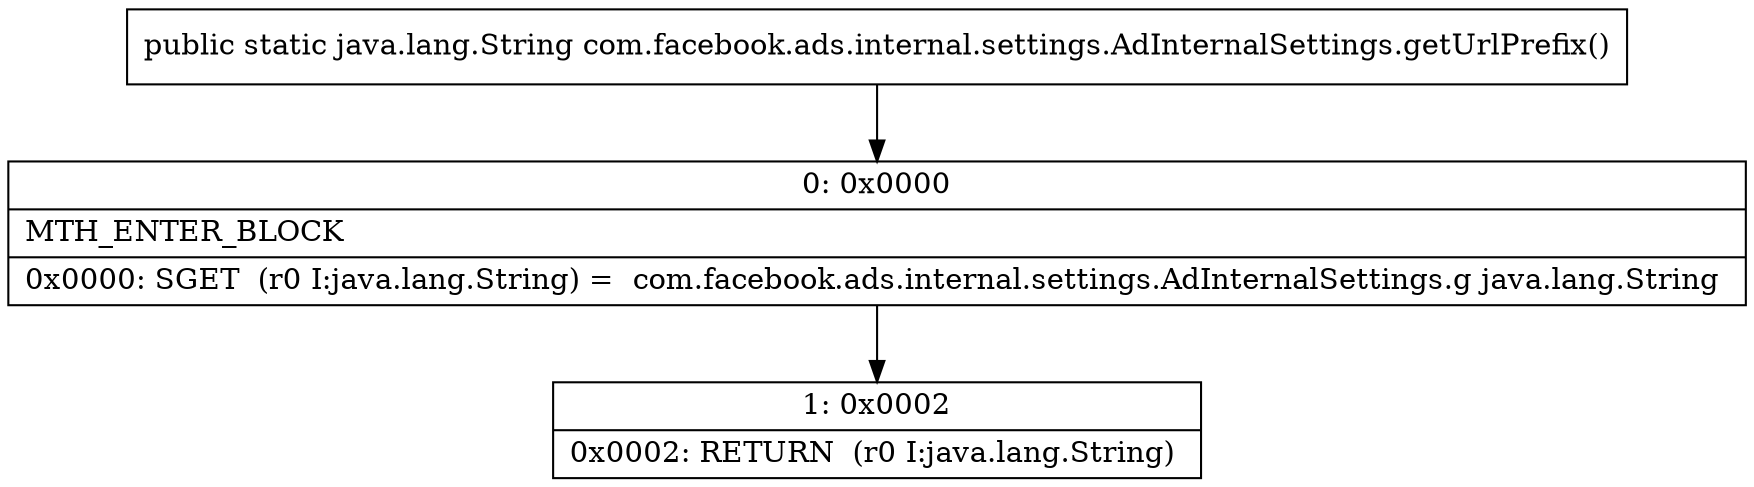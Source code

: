 digraph "CFG forcom.facebook.ads.internal.settings.AdInternalSettings.getUrlPrefix()Ljava\/lang\/String;" {
Node_0 [shape=record,label="{0\:\ 0x0000|MTH_ENTER_BLOCK\l|0x0000: SGET  (r0 I:java.lang.String) =  com.facebook.ads.internal.settings.AdInternalSettings.g java.lang.String \l}"];
Node_1 [shape=record,label="{1\:\ 0x0002|0x0002: RETURN  (r0 I:java.lang.String) \l}"];
MethodNode[shape=record,label="{public static java.lang.String com.facebook.ads.internal.settings.AdInternalSettings.getUrlPrefix() }"];
MethodNode -> Node_0;
Node_0 -> Node_1;
}

